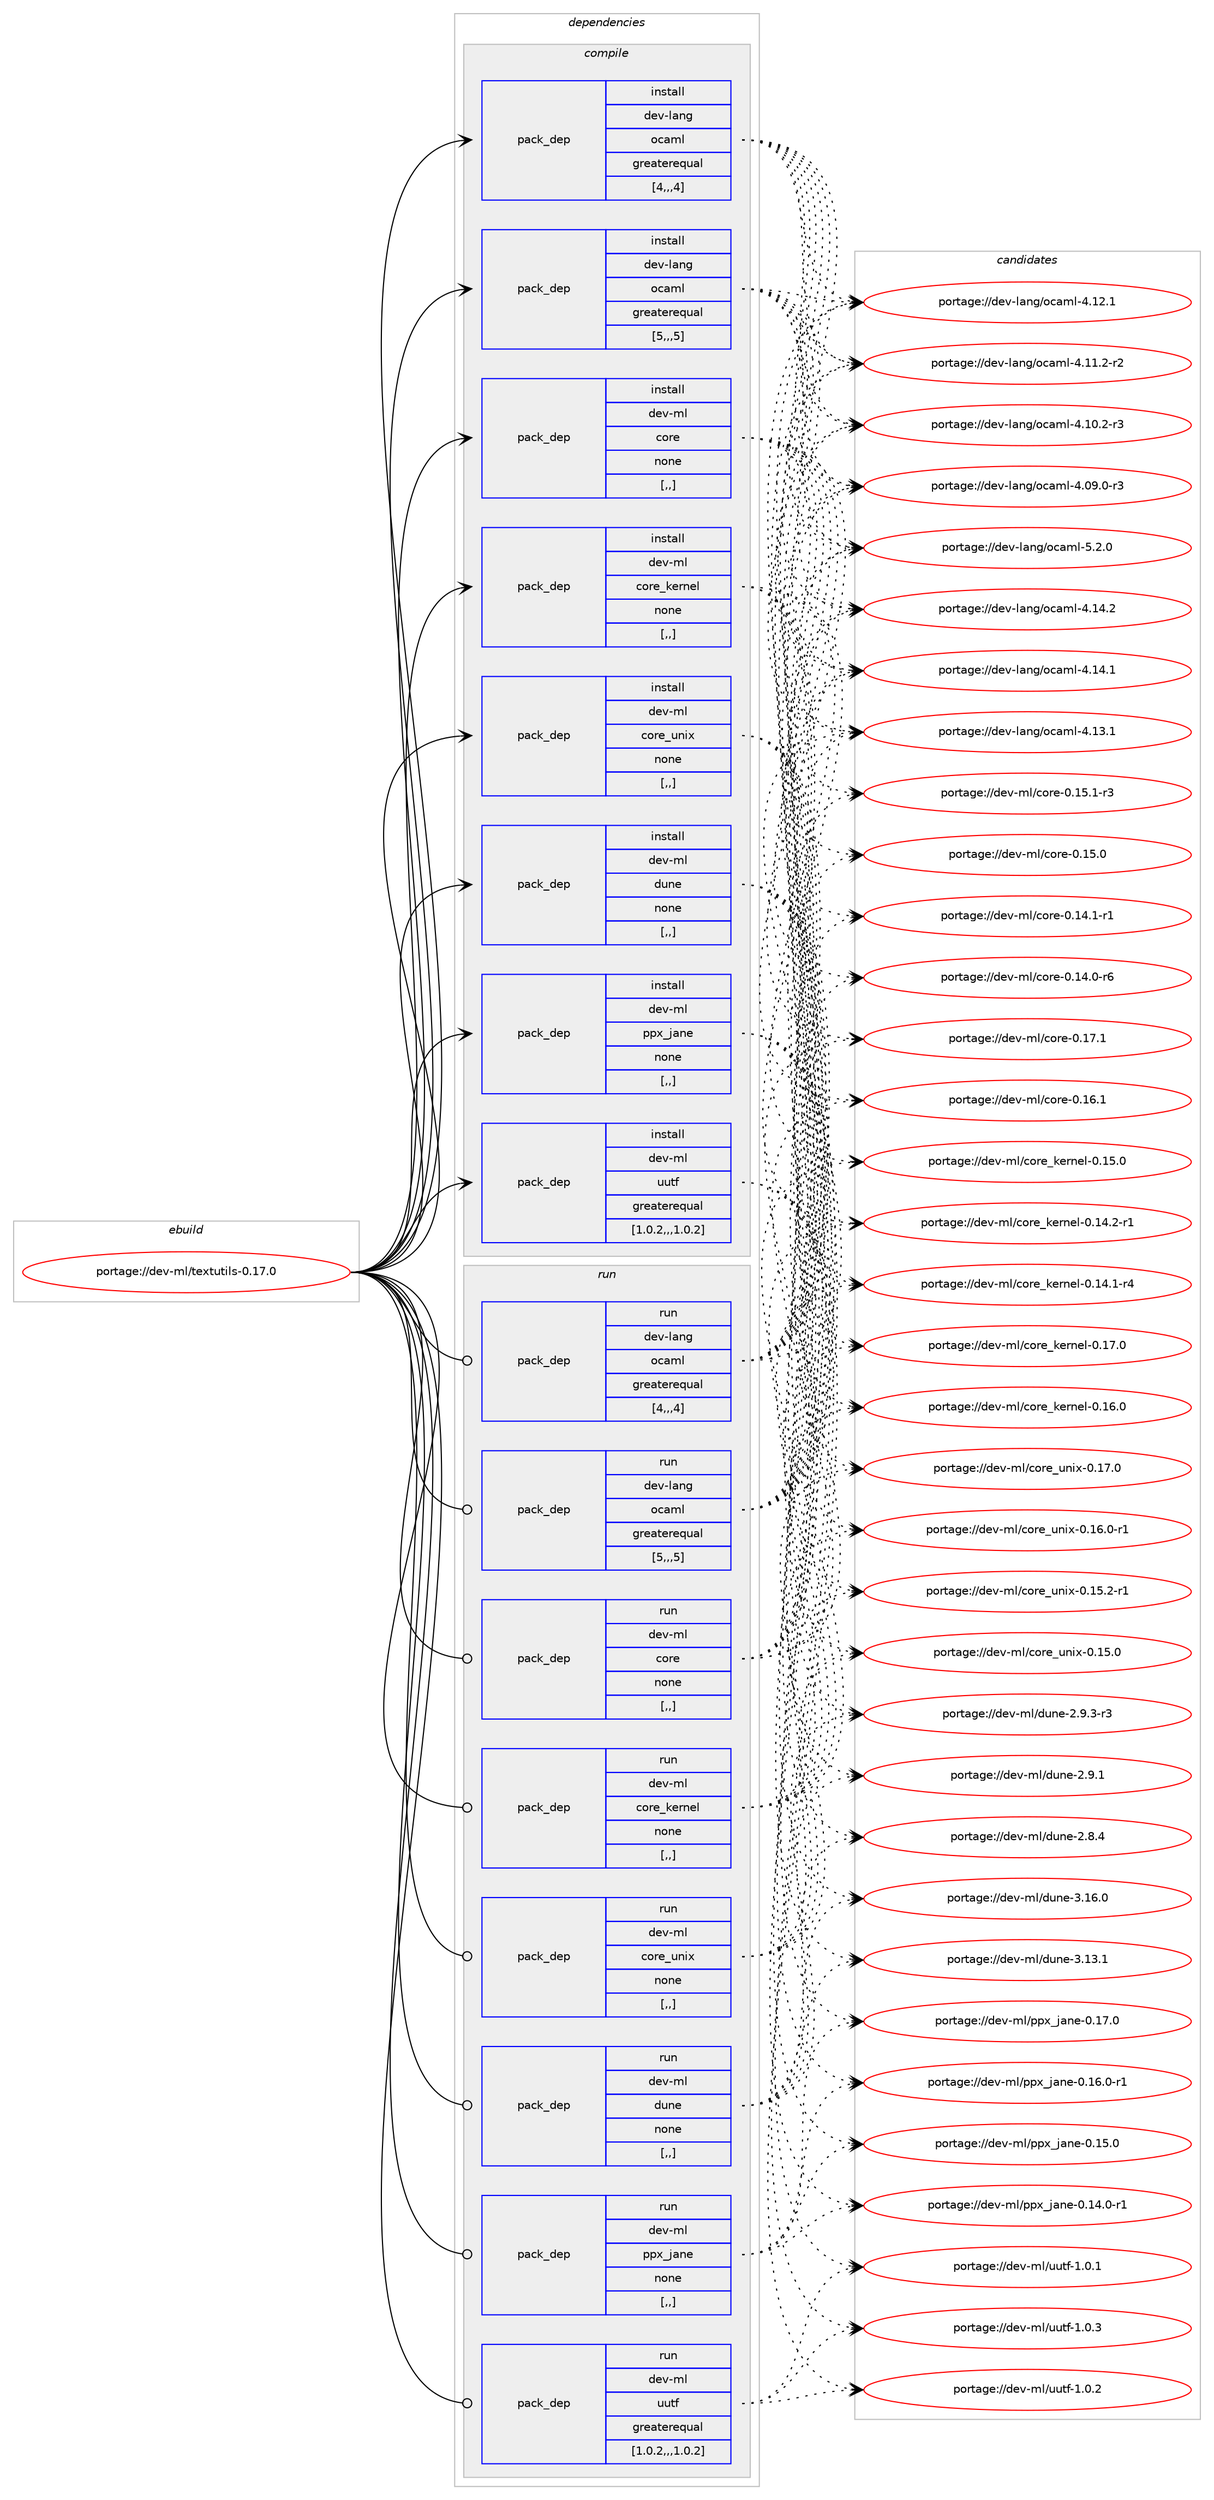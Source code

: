 digraph prolog {

# *************
# Graph options
# *************

newrank=true;
concentrate=true;
compound=true;
graph [rankdir=LR,fontname=Helvetica,fontsize=10,ranksep=1.5];#, ranksep=2.5, nodesep=0.2];
edge  [arrowhead=vee];
node  [fontname=Helvetica,fontsize=10];

# **********
# The ebuild
# **********

subgraph cluster_leftcol {
color=gray;
label=<<i>ebuild</i>>;
id [label="portage://dev-ml/textutils-0.17.0", color=red, width=4, href="../dev-ml/textutils-0.17.0.svg"];
}

# ****************
# The dependencies
# ****************

subgraph cluster_midcol {
color=gray;
label=<<i>dependencies</i>>;
subgraph cluster_compile {
fillcolor="#eeeeee";
style=filled;
label=<<i>compile</i>>;
subgraph pack454465 {
dependency619247 [label=<<TABLE BORDER="0" CELLBORDER="1" CELLSPACING="0" CELLPADDING="4" WIDTH="220"><TR><TD ROWSPAN="6" CELLPADDING="30">pack_dep</TD></TR><TR><TD WIDTH="110">install</TD></TR><TR><TD>dev-lang</TD></TR><TR><TD>ocaml</TD></TR><TR><TD>greaterequal</TD></TR><TR><TD>[4,,,4]</TD></TR></TABLE>>, shape=none, color=blue];
}
id:e -> dependency619247:w [weight=20,style="solid",arrowhead="vee"];
subgraph pack454466 {
dependency619248 [label=<<TABLE BORDER="0" CELLBORDER="1" CELLSPACING="0" CELLPADDING="4" WIDTH="220"><TR><TD ROWSPAN="6" CELLPADDING="30">pack_dep</TD></TR><TR><TD WIDTH="110">install</TD></TR><TR><TD>dev-lang</TD></TR><TR><TD>ocaml</TD></TR><TR><TD>greaterequal</TD></TR><TR><TD>[5,,,5]</TD></TR></TABLE>>, shape=none, color=blue];
}
id:e -> dependency619248:w [weight=20,style="solid",arrowhead="vee"];
subgraph pack454467 {
dependency619249 [label=<<TABLE BORDER="0" CELLBORDER="1" CELLSPACING="0" CELLPADDING="4" WIDTH="220"><TR><TD ROWSPAN="6" CELLPADDING="30">pack_dep</TD></TR><TR><TD WIDTH="110">install</TD></TR><TR><TD>dev-ml</TD></TR><TR><TD>core</TD></TR><TR><TD>none</TD></TR><TR><TD>[,,]</TD></TR></TABLE>>, shape=none, color=blue];
}
id:e -> dependency619249:w [weight=20,style="solid",arrowhead="vee"];
subgraph pack454468 {
dependency619250 [label=<<TABLE BORDER="0" CELLBORDER="1" CELLSPACING="0" CELLPADDING="4" WIDTH="220"><TR><TD ROWSPAN="6" CELLPADDING="30">pack_dep</TD></TR><TR><TD WIDTH="110">install</TD></TR><TR><TD>dev-ml</TD></TR><TR><TD>core_kernel</TD></TR><TR><TD>none</TD></TR><TR><TD>[,,]</TD></TR></TABLE>>, shape=none, color=blue];
}
id:e -> dependency619250:w [weight=20,style="solid",arrowhead="vee"];
subgraph pack454469 {
dependency619251 [label=<<TABLE BORDER="0" CELLBORDER="1" CELLSPACING="0" CELLPADDING="4" WIDTH="220"><TR><TD ROWSPAN="6" CELLPADDING="30">pack_dep</TD></TR><TR><TD WIDTH="110">install</TD></TR><TR><TD>dev-ml</TD></TR><TR><TD>core_unix</TD></TR><TR><TD>none</TD></TR><TR><TD>[,,]</TD></TR></TABLE>>, shape=none, color=blue];
}
id:e -> dependency619251:w [weight=20,style="solid",arrowhead="vee"];
subgraph pack454470 {
dependency619252 [label=<<TABLE BORDER="0" CELLBORDER="1" CELLSPACING="0" CELLPADDING="4" WIDTH="220"><TR><TD ROWSPAN="6" CELLPADDING="30">pack_dep</TD></TR><TR><TD WIDTH="110">install</TD></TR><TR><TD>dev-ml</TD></TR><TR><TD>dune</TD></TR><TR><TD>none</TD></TR><TR><TD>[,,]</TD></TR></TABLE>>, shape=none, color=blue];
}
id:e -> dependency619252:w [weight=20,style="solid",arrowhead="vee"];
subgraph pack454471 {
dependency619253 [label=<<TABLE BORDER="0" CELLBORDER="1" CELLSPACING="0" CELLPADDING="4" WIDTH="220"><TR><TD ROWSPAN="6" CELLPADDING="30">pack_dep</TD></TR><TR><TD WIDTH="110">install</TD></TR><TR><TD>dev-ml</TD></TR><TR><TD>ppx_jane</TD></TR><TR><TD>none</TD></TR><TR><TD>[,,]</TD></TR></TABLE>>, shape=none, color=blue];
}
id:e -> dependency619253:w [weight=20,style="solid",arrowhead="vee"];
subgraph pack454472 {
dependency619254 [label=<<TABLE BORDER="0" CELLBORDER="1" CELLSPACING="0" CELLPADDING="4" WIDTH="220"><TR><TD ROWSPAN="6" CELLPADDING="30">pack_dep</TD></TR><TR><TD WIDTH="110">install</TD></TR><TR><TD>dev-ml</TD></TR><TR><TD>uutf</TD></TR><TR><TD>greaterequal</TD></TR><TR><TD>[1.0.2,,,1.0.2]</TD></TR></TABLE>>, shape=none, color=blue];
}
id:e -> dependency619254:w [weight=20,style="solid",arrowhead="vee"];
}
subgraph cluster_compileandrun {
fillcolor="#eeeeee";
style=filled;
label=<<i>compile and run</i>>;
}
subgraph cluster_run {
fillcolor="#eeeeee";
style=filled;
label=<<i>run</i>>;
subgraph pack454473 {
dependency619255 [label=<<TABLE BORDER="0" CELLBORDER="1" CELLSPACING="0" CELLPADDING="4" WIDTH="220"><TR><TD ROWSPAN="6" CELLPADDING="30">pack_dep</TD></TR><TR><TD WIDTH="110">run</TD></TR><TR><TD>dev-lang</TD></TR><TR><TD>ocaml</TD></TR><TR><TD>greaterequal</TD></TR><TR><TD>[4,,,4]</TD></TR></TABLE>>, shape=none, color=blue];
}
id:e -> dependency619255:w [weight=20,style="solid",arrowhead="odot"];
subgraph pack454474 {
dependency619256 [label=<<TABLE BORDER="0" CELLBORDER="1" CELLSPACING="0" CELLPADDING="4" WIDTH="220"><TR><TD ROWSPAN="6" CELLPADDING="30">pack_dep</TD></TR><TR><TD WIDTH="110">run</TD></TR><TR><TD>dev-lang</TD></TR><TR><TD>ocaml</TD></TR><TR><TD>greaterequal</TD></TR><TR><TD>[5,,,5]</TD></TR></TABLE>>, shape=none, color=blue];
}
id:e -> dependency619256:w [weight=20,style="solid",arrowhead="odot"];
subgraph pack454475 {
dependency619257 [label=<<TABLE BORDER="0" CELLBORDER="1" CELLSPACING="0" CELLPADDING="4" WIDTH="220"><TR><TD ROWSPAN="6" CELLPADDING="30">pack_dep</TD></TR><TR><TD WIDTH="110">run</TD></TR><TR><TD>dev-ml</TD></TR><TR><TD>core</TD></TR><TR><TD>none</TD></TR><TR><TD>[,,]</TD></TR></TABLE>>, shape=none, color=blue];
}
id:e -> dependency619257:w [weight=20,style="solid",arrowhead="odot"];
subgraph pack454476 {
dependency619258 [label=<<TABLE BORDER="0" CELLBORDER="1" CELLSPACING="0" CELLPADDING="4" WIDTH="220"><TR><TD ROWSPAN="6" CELLPADDING="30">pack_dep</TD></TR><TR><TD WIDTH="110">run</TD></TR><TR><TD>dev-ml</TD></TR><TR><TD>core_kernel</TD></TR><TR><TD>none</TD></TR><TR><TD>[,,]</TD></TR></TABLE>>, shape=none, color=blue];
}
id:e -> dependency619258:w [weight=20,style="solid",arrowhead="odot"];
subgraph pack454477 {
dependency619259 [label=<<TABLE BORDER="0" CELLBORDER="1" CELLSPACING="0" CELLPADDING="4" WIDTH="220"><TR><TD ROWSPAN="6" CELLPADDING="30">pack_dep</TD></TR><TR><TD WIDTH="110">run</TD></TR><TR><TD>dev-ml</TD></TR><TR><TD>core_unix</TD></TR><TR><TD>none</TD></TR><TR><TD>[,,]</TD></TR></TABLE>>, shape=none, color=blue];
}
id:e -> dependency619259:w [weight=20,style="solid",arrowhead="odot"];
subgraph pack454478 {
dependency619260 [label=<<TABLE BORDER="0" CELLBORDER="1" CELLSPACING="0" CELLPADDING="4" WIDTH="220"><TR><TD ROWSPAN="6" CELLPADDING="30">pack_dep</TD></TR><TR><TD WIDTH="110">run</TD></TR><TR><TD>dev-ml</TD></TR><TR><TD>dune</TD></TR><TR><TD>none</TD></TR><TR><TD>[,,]</TD></TR></TABLE>>, shape=none, color=blue];
}
id:e -> dependency619260:w [weight=20,style="solid",arrowhead="odot"];
subgraph pack454479 {
dependency619261 [label=<<TABLE BORDER="0" CELLBORDER="1" CELLSPACING="0" CELLPADDING="4" WIDTH="220"><TR><TD ROWSPAN="6" CELLPADDING="30">pack_dep</TD></TR><TR><TD WIDTH="110">run</TD></TR><TR><TD>dev-ml</TD></TR><TR><TD>ppx_jane</TD></TR><TR><TD>none</TD></TR><TR><TD>[,,]</TD></TR></TABLE>>, shape=none, color=blue];
}
id:e -> dependency619261:w [weight=20,style="solid",arrowhead="odot"];
subgraph pack454480 {
dependency619262 [label=<<TABLE BORDER="0" CELLBORDER="1" CELLSPACING="0" CELLPADDING="4" WIDTH="220"><TR><TD ROWSPAN="6" CELLPADDING="30">pack_dep</TD></TR><TR><TD WIDTH="110">run</TD></TR><TR><TD>dev-ml</TD></TR><TR><TD>uutf</TD></TR><TR><TD>greaterequal</TD></TR><TR><TD>[1.0.2,,,1.0.2]</TD></TR></TABLE>>, shape=none, color=blue];
}
id:e -> dependency619262:w [weight=20,style="solid",arrowhead="odot"];
}
}

# **************
# The candidates
# **************

subgraph cluster_choices {
rank=same;
color=gray;
label=<<i>candidates</i>>;

subgraph choice454465 {
color=black;
nodesep=1;
choice1001011184510897110103471119997109108455346504648 [label="portage://dev-lang/ocaml-5.2.0", color=red, width=4,href="../dev-lang/ocaml-5.2.0.svg"];
choice100101118451089711010347111999710910845524649524650 [label="portage://dev-lang/ocaml-4.14.2", color=red, width=4,href="../dev-lang/ocaml-4.14.2.svg"];
choice100101118451089711010347111999710910845524649524649 [label="portage://dev-lang/ocaml-4.14.1", color=red, width=4,href="../dev-lang/ocaml-4.14.1.svg"];
choice100101118451089711010347111999710910845524649514649 [label="portage://dev-lang/ocaml-4.13.1", color=red, width=4,href="../dev-lang/ocaml-4.13.1.svg"];
choice100101118451089711010347111999710910845524649504649 [label="portage://dev-lang/ocaml-4.12.1", color=red, width=4,href="../dev-lang/ocaml-4.12.1.svg"];
choice1001011184510897110103471119997109108455246494946504511450 [label="portage://dev-lang/ocaml-4.11.2-r2", color=red, width=4,href="../dev-lang/ocaml-4.11.2-r2.svg"];
choice1001011184510897110103471119997109108455246494846504511451 [label="portage://dev-lang/ocaml-4.10.2-r3", color=red, width=4,href="../dev-lang/ocaml-4.10.2-r3.svg"];
choice1001011184510897110103471119997109108455246485746484511451 [label="portage://dev-lang/ocaml-4.09.0-r3", color=red, width=4,href="../dev-lang/ocaml-4.09.0-r3.svg"];
dependency619247:e -> choice1001011184510897110103471119997109108455346504648:w [style=dotted,weight="100"];
dependency619247:e -> choice100101118451089711010347111999710910845524649524650:w [style=dotted,weight="100"];
dependency619247:e -> choice100101118451089711010347111999710910845524649524649:w [style=dotted,weight="100"];
dependency619247:e -> choice100101118451089711010347111999710910845524649514649:w [style=dotted,weight="100"];
dependency619247:e -> choice100101118451089711010347111999710910845524649504649:w [style=dotted,weight="100"];
dependency619247:e -> choice1001011184510897110103471119997109108455246494946504511450:w [style=dotted,weight="100"];
dependency619247:e -> choice1001011184510897110103471119997109108455246494846504511451:w [style=dotted,weight="100"];
dependency619247:e -> choice1001011184510897110103471119997109108455246485746484511451:w [style=dotted,weight="100"];
}
subgraph choice454466 {
color=black;
nodesep=1;
choice1001011184510897110103471119997109108455346504648 [label="portage://dev-lang/ocaml-5.2.0", color=red, width=4,href="../dev-lang/ocaml-5.2.0.svg"];
choice100101118451089711010347111999710910845524649524650 [label="portage://dev-lang/ocaml-4.14.2", color=red, width=4,href="../dev-lang/ocaml-4.14.2.svg"];
choice100101118451089711010347111999710910845524649524649 [label="portage://dev-lang/ocaml-4.14.1", color=red, width=4,href="../dev-lang/ocaml-4.14.1.svg"];
choice100101118451089711010347111999710910845524649514649 [label="portage://dev-lang/ocaml-4.13.1", color=red, width=4,href="../dev-lang/ocaml-4.13.1.svg"];
choice100101118451089711010347111999710910845524649504649 [label="portage://dev-lang/ocaml-4.12.1", color=red, width=4,href="../dev-lang/ocaml-4.12.1.svg"];
choice1001011184510897110103471119997109108455246494946504511450 [label="portage://dev-lang/ocaml-4.11.2-r2", color=red, width=4,href="../dev-lang/ocaml-4.11.2-r2.svg"];
choice1001011184510897110103471119997109108455246494846504511451 [label="portage://dev-lang/ocaml-4.10.2-r3", color=red, width=4,href="../dev-lang/ocaml-4.10.2-r3.svg"];
choice1001011184510897110103471119997109108455246485746484511451 [label="portage://dev-lang/ocaml-4.09.0-r3", color=red, width=4,href="../dev-lang/ocaml-4.09.0-r3.svg"];
dependency619248:e -> choice1001011184510897110103471119997109108455346504648:w [style=dotted,weight="100"];
dependency619248:e -> choice100101118451089711010347111999710910845524649524650:w [style=dotted,weight="100"];
dependency619248:e -> choice100101118451089711010347111999710910845524649524649:w [style=dotted,weight="100"];
dependency619248:e -> choice100101118451089711010347111999710910845524649514649:w [style=dotted,weight="100"];
dependency619248:e -> choice100101118451089711010347111999710910845524649504649:w [style=dotted,weight="100"];
dependency619248:e -> choice1001011184510897110103471119997109108455246494946504511450:w [style=dotted,weight="100"];
dependency619248:e -> choice1001011184510897110103471119997109108455246494846504511451:w [style=dotted,weight="100"];
dependency619248:e -> choice1001011184510897110103471119997109108455246485746484511451:w [style=dotted,weight="100"];
}
subgraph choice454467 {
color=black;
nodesep=1;
choice10010111845109108479911111410145484649554649 [label="portage://dev-ml/core-0.17.1", color=red, width=4,href="../dev-ml/core-0.17.1.svg"];
choice10010111845109108479911111410145484649544649 [label="portage://dev-ml/core-0.16.1", color=red, width=4,href="../dev-ml/core-0.16.1.svg"];
choice100101118451091084799111114101454846495346494511451 [label="portage://dev-ml/core-0.15.1-r3", color=red, width=4,href="../dev-ml/core-0.15.1-r3.svg"];
choice10010111845109108479911111410145484649534648 [label="portage://dev-ml/core-0.15.0", color=red, width=4,href="../dev-ml/core-0.15.0.svg"];
choice100101118451091084799111114101454846495246494511449 [label="portage://dev-ml/core-0.14.1-r1", color=red, width=4,href="../dev-ml/core-0.14.1-r1.svg"];
choice100101118451091084799111114101454846495246484511454 [label="portage://dev-ml/core-0.14.0-r6", color=red, width=4,href="../dev-ml/core-0.14.0-r6.svg"];
dependency619249:e -> choice10010111845109108479911111410145484649554649:w [style=dotted,weight="100"];
dependency619249:e -> choice10010111845109108479911111410145484649544649:w [style=dotted,weight="100"];
dependency619249:e -> choice100101118451091084799111114101454846495346494511451:w [style=dotted,weight="100"];
dependency619249:e -> choice10010111845109108479911111410145484649534648:w [style=dotted,weight="100"];
dependency619249:e -> choice100101118451091084799111114101454846495246494511449:w [style=dotted,weight="100"];
dependency619249:e -> choice100101118451091084799111114101454846495246484511454:w [style=dotted,weight="100"];
}
subgraph choice454468 {
color=black;
nodesep=1;
choice1001011184510910847991111141019510710111411010110845484649554648 [label="portage://dev-ml/core_kernel-0.17.0", color=red, width=4,href="../dev-ml/core_kernel-0.17.0.svg"];
choice1001011184510910847991111141019510710111411010110845484649544648 [label="portage://dev-ml/core_kernel-0.16.0", color=red, width=4,href="../dev-ml/core_kernel-0.16.0.svg"];
choice1001011184510910847991111141019510710111411010110845484649534648 [label="portage://dev-ml/core_kernel-0.15.0", color=red, width=4,href="../dev-ml/core_kernel-0.15.0.svg"];
choice10010111845109108479911111410195107101114110101108454846495246504511449 [label="portage://dev-ml/core_kernel-0.14.2-r1", color=red, width=4,href="../dev-ml/core_kernel-0.14.2-r1.svg"];
choice10010111845109108479911111410195107101114110101108454846495246494511452 [label="portage://dev-ml/core_kernel-0.14.1-r4", color=red, width=4,href="../dev-ml/core_kernel-0.14.1-r4.svg"];
dependency619250:e -> choice1001011184510910847991111141019510710111411010110845484649554648:w [style=dotted,weight="100"];
dependency619250:e -> choice1001011184510910847991111141019510710111411010110845484649544648:w [style=dotted,weight="100"];
dependency619250:e -> choice1001011184510910847991111141019510710111411010110845484649534648:w [style=dotted,weight="100"];
dependency619250:e -> choice10010111845109108479911111410195107101114110101108454846495246504511449:w [style=dotted,weight="100"];
dependency619250:e -> choice10010111845109108479911111410195107101114110101108454846495246494511452:w [style=dotted,weight="100"];
}
subgraph choice454469 {
color=black;
nodesep=1;
choice1001011184510910847991111141019511711010512045484649554648 [label="portage://dev-ml/core_unix-0.17.0", color=red, width=4,href="../dev-ml/core_unix-0.17.0.svg"];
choice10010111845109108479911111410195117110105120454846495446484511449 [label="portage://dev-ml/core_unix-0.16.0-r1", color=red, width=4,href="../dev-ml/core_unix-0.16.0-r1.svg"];
choice10010111845109108479911111410195117110105120454846495346504511449 [label="portage://dev-ml/core_unix-0.15.2-r1", color=red, width=4,href="../dev-ml/core_unix-0.15.2-r1.svg"];
choice1001011184510910847991111141019511711010512045484649534648 [label="portage://dev-ml/core_unix-0.15.0", color=red, width=4,href="../dev-ml/core_unix-0.15.0.svg"];
dependency619251:e -> choice1001011184510910847991111141019511711010512045484649554648:w [style=dotted,weight="100"];
dependency619251:e -> choice10010111845109108479911111410195117110105120454846495446484511449:w [style=dotted,weight="100"];
dependency619251:e -> choice10010111845109108479911111410195117110105120454846495346504511449:w [style=dotted,weight="100"];
dependency619251:e -> choice1001011184510910847991111141019511711010512045484649534648:w [style=dotted,weight="100"];
}
subgraph choice454470 {
color=black;
nodesep=1;
choice100101118451091084710011711010145514649544648 [label="portage://dev-ml/dune-3.16.0", color=red, width=4,href="../dev-ml/dune-3.16.0.svg"];
choice100101118451091084710011711010145514649514649 [label="portage://dev-ml/dune-3.13.1", color=red, width=4,href="../dev-ml/dune-3.13.1.svg"];
choice10010111845109108471001171101014550465746514511451 [label="portage://dev-ml/dune-2.9.3-r3", color=red, width=4,href="../dev-ml/dune-2.9.3-r3.svg"];
choice1001011184510910847100117110101455046574649 [label="portage://dev-ml/dune-2.9.1", color=red, width=4,href="../dev-ml/dune-2.9.1.svg"];
choice1001011184510910847100117110101455046564652 [label="portage://dev-ml/dune-2.8.4", color=red, width=4,href="../dev-ml/dune-2.8.4.svg"];
dependency619252:e -> choice100101118451091084710011711010145514649544648:w [style=dotted,weight="100"];
dependency619252:e -> choice100101118451091084710011711010145514649514649:w [style=dotted,weight="100"];
dependency619252:e -> choice10010111845109108471001171101014550465746514511451:w [style=dotted,weight="100"];
dependency619252:e -> choice1001011184510910847100117110101455046574649:w [style=dotted,weight="100"];
dependency619252:e -> choice1001011184510910847100117110101455046564652:w [style=dotted,weight="100"];
}
subgraph choice454471 {
color=black;
nodesep=1;
choice1001011184510910847112112120951069711010145484649554648 [label="portage://dev-ml/ppx_jane-0.17.0", color=red, width=4,href="../dev-ml/ppx_jane-0.17.0.svg"];
choice10010111845109108471121121209510697110101454846495446484511449 [label="portage://dev-ml/ppx_jane-0.16.0-r1", color=red, width=4,href="../dev-ml/ppx_jane-0.16.0-r1.svg"];
choice1001011184510910847112112120951069711010145484649534648 [label="portage://dev-ml/ppx_jane-0.15.0", color=red, width=4,href="../dev-ml/ppx_jane-0.15.0.svg"];
choice10010111845109108471121121209510697110101454846495246484511449 [label="portage://dev-ml/ppx_jane-0.14.0-r1", color=red, width=4,href="../dev-ml/ppx_jane-0.14.0-r1.svg"];
dependency619253:e -> choice1001011184510910847112112120951069711010145484649554648:w [style=dotted,weight="100"];
dependency619253:e -> choice10010111845109108471121121209510697110101454846495446484511449:w [style=dotted,weight="100"];
dependency619253:e -> choice1001011184510910847112112120951069711010145484649534648:w [style=dotted,weight="100"];
dependency619253:e -> choice10010111845109108471121121209510697110101454846495246484511449:w [style=dotted,weight="100"];
}
subgraph choice454472 {
color=black;
nodesep=1;
choice1001011184510910847117117116102454946484651 [label="portage://dev-ml/uutf-1.0.3", color=red, width=4,href="../dev-ml/uutf-1.0.3.svg"];
choice1001011184510910847117117116102454946484650 [label="portage://dev-ml/uutf-1.0.2", color=red, width=4,href="../dev-ml/uutf-1.0.2.svg"];
choice1001011184510910847117117116102454946484649 [label="portage://dev-ml/uutf-1.0.1", color=red, width=4,href="../dev-ml/uutf-1.0.1.svg"];
dependency619254:e -> choice1001011184510910847117117116102454946484651:w [style=dotted,weight="100"];
dependency619254:e -> choice1001011184510910847117117116102454946484650:w [style=dotted,weight="100"];
dependency619254:e -> choice1001011184510910847117117116102454946484649:w [style=dotted,weight="100"];
}
subgraph choice454473 {
color=black;
nodesep=1;
choice1001011184510897110103471119997109108455346504648 [label="portage://dev-lang/ocaml-5.2.0", color=red, width=4,href="../dev-lang/ocaml-5.2.0.svg"];
choice100101118451089711010347111999710910845524649524650 [label="portage://dev-lang/ocaml-4.14.2", color=red, width=4,href="../dev-lang/ocaml-4.14.2.svg"];
choice100101118451089711010347111999710910845524649524649 [label="portage://dev-lang/ocaml-4.14.1", color=red, width=4,href="../dev-lang/ocaml-4.14.1.svg"];
choice100101118451089711010347111999710910845524649514649 [label="portage://dev-lang/ocaml-4.13.1", color=red, width=4,href="../dev-lang/ocaml-4.13.1.svg"];
choice100101118451089711010347111999710910845524649504649 [label="portage://dev-lang/ocaml-4.12.1", color=red, width=4,href="../dev-lang/ocaml-4.12.1.svg"];
choice1001011184510897110103471119997109108455246494946504511450 [label="portage://dev-lang/ocaml-4.11.2-r2", color=red, width=4,href="../dev-lang/ocaml-4.11.2-r2.svg"];
choice1001011184510897110103471119997109108455246494846504511451 [label="portage://dev-lang/ocaml-4.10.2-r3", color=red, width=4,href="../dev-lang/ocaml-4.10.2-r3.svg"];
choice1001011184510897110103471119997109108455246485746484511451 [label="portage://dev-lang/ocaml-4.09.0-r3", color=red, width=4,href="../dev-lang/ocaml-4.09.0-r3.svg"];
dependency619255:e -> choice1001011184510897110103471119997109108455346504648:w [style=dotted,weight="100"];
dependency619255:e -> choice100101118451089711010347111999710910845524649524650:w [style=dotted,weight="100"];
dependency619255:e -> choice100101118451089711010347111999710910845524649524649:w [style=dotted,weight="100"];
dependency619255:e -> choice100101118451089711010347111999710910845524649514649:w [style=dotted,weight="100"];
dependency619255:e -> choice100101118451089711010347111999710910845524649504649:w [style=dotted,weight="100"];
dependency619255:e -> choice1001011184510897110103471119997109108455246494946504511450:w [style=dotted,weight="100"];
dependency619255:e -> choice1001011184510897110103471119997109108455246494846504511451:w [style=dotted,weight="100"];
dependency619255:e -> choice1001011184510897110103471119997109108455246485746484511451:w [style=dotted,weight="100"];
}
subgraph choice454474 {
color=black;
nodesep=1;
choice1001011184510897110103471119997109108455346504648 [label="portage://dev-lang/ocaml-5.2.0", color=red, width=4,href="../dev-lang/ocaml-5.2.0.svg"];
choice100101118451089711010347111999710910845524649524650 [label="portage://dev-lang/ocaml-4.14.2", color=red, width=4,href="../dev-lang/ocaml-4.14.2.svg"];
choice100101118451089711010347111999710910845524649524649 [label="portage://dev-lang/ocaml-4.14.1", color=red, width=4,href="../dev-lang/ocaml-4.14.1.svg"];
choice100101118451089711010347111999710910845524649514649 [label="portage://dev-lang/ocaml-4.13.1", color=red, width=4,href="../dev-lang/ocaml-4.13.1.svg"];
choice100101118451089711010347111999710910845524649504649 [label="portage://dev-lang/ocaml-4.12.1", color=red, width=4,href="../dev-lang/ocaml-4.12.1.svg"];
choice1001011184510897110103471119997109108455246494946504511450 [label="portage://dev-lang/ocaml-4.11.2-r2", color=red, width=4,href="../dev-lang/ocaml-4.11.2-r2.svg"];
choice1001011184510897110103471119997109108455246494846504511451 [label="portage://dev-lang/ocaml-4.10.2-r3", color=red, width=4,href="../dev-lang/ocaml-4.10.2-r3.svg"];
choice1001011184510897110103471119997109108455246485746484511451 [label="portage://dev-lang/ocaml-4.09.0-r3", color=red, width=4,href="../dev-lang/ocaml-4.09.0-r3.svg"];
dependency619256:e -> choice1001011184510897110103471119997109108455346504648:w [style=dotted,weight="100"];
dependency619256:e -> choice100101118451089711010347111999710910845524649524650:w [style=dotted,weight="100"];
dependency619256:e -> choice100101118451089711010347111999710910845524649524649:w [style=dotted,weight="100"];
dependency619256:e -> choice100101118451089711010347111999710910845524649514649:w [style=dotted,weight="100"];
dependency619256:e -> choice100101118451089711010347111999710910845524649504649:w [style=dotted,weight="100"];
dependency619256:e -> choice1001011184510897110103471119997109108455246494946504511450:w [style=dotted,weight="100"];
dependency619256:e -> choice1001011184510897110103471119997109108455246494846504511451:w [style=dotted,weight="100"];
dependency619256:e -> choice1001011184510897110103471119997109108455246485746484511451:w [style=dotted,weight="100"];
}
subgraph choice454475 {
color=black;
nodesep=1;
choice10010111845109108479911111410145484649554649 [label="portage://dev-ml/core-0.17.1", color=red, width=4,href="../dev-ml/core-0.17.1.svg"];
choice10010111845109108479911111410145484649544649 [label="portage://dev-ml/core-0.16.1", color=red, width=4,href="../dev-ml/core-0.16.1.svg"];
choice100101118451091084799111114101454846495346494511451 [label="portage://dev-ml/core-0.15.1-r3", color=red, width=4,href="../dev-ml/core-0.15.1-r3.svg"];
choice10010111845109108479911111410145484649534648 [label="portage://dev-ml/core-0.15.0", color=red, width=4,href="../dev-ml/core-0.15.0.svg"];
choice100101118451091084799111114101454846495246494511449 [label="portage://dev-ml/core-0.14.1-r1", color=red, width=4,href="../dev-ml/core-0.14.1-r1.svg"];
choice100101118451091084799111114101454846495246484511454 [label="portage://dev-ml/core-0.14.0-r6", color=red, width=4,href="../dev-ml/core-0.14.0-r6.svg"];
dependency619257:e -> choice10010111845109108479911111410145484649554649:w [style=dotted,weight="100"];
dependency619257:e -> choice10010111845109108479911111410145484649544649:w [style=dotted,weight="100"];
dependency619257:e -> choice100101118451091084799111114101454846495346494511451:w [style=dotted,weight="100"];
dependency619257:e -> choice10010111845109108479911111410145484649534648:w [style=dotted,weight="100"];
dependency619257:e -> choice100101118451091084799111114101454846495246494511449:w [style=dotted,weight="100"];
dependency619257:e -> choice100101118451091084799111114101454846495246484511454:w [style=dotted,weight="100"];
}
subgraph choice454476 {
color=black;
nodesep=1;
choice1001011184510910847991111141019510710111411010110845484649554648 [label="portage://dev-ml/core_kernel-0.17.0", color=red, width=4,href="../dev-ml/core_kernel-0.17.0.svg"];
choice1001011184510910847991111141019510710111411010110845484649544648 [label="portage://dev-ml/core_kernel-0.16.0", color=red, width=4,href="../dev-ml/core_kernel-0.16.0.svg"];
choice1001011184510910847991111141019510710111411010110845484649534648 [label="portage://dev-ml/core_kernel-0.15.0", color=red, width=4,href="../dev-ml/core_kernel-0.15.0.svg"];
choice10010111845109108479911111410195107101114110101108454846495246504511449 [label="portage://dev-ml/core_kernel-0.14.2-r1", color=red, width=4,href="../dev-ml/core_kernel-0.14.2-r1.svg"];
choice10010111845109108479911111410195107101114110101108454846495246494511452 [label="portage://dev-ml/core_kernel-0.14.1-r4", color=red, width=4,href="../dev-ml/core_kernel-0.14.1-r4.svg"];
dependency619258:e -> choice1001011184510910847991111141019510710111411010110845484649554648:w [style=dotted,weight="100"];
dependency619258:e -> choice1001011184510910847991111141019510710111411010110845484649544648:w [style=dotted,weight="100"];
dependency619258:e -> choice1001011184510910847991111141019510710111411010110845484649534648:w [style=dotted,weight="100"];
dependency619258:e -> choice10010111845109108479911111410195107101114110101108454846495246504511449:w [style=dotted,weight="100"];
dependency619258:e -> choice10010111845109108479911111410195107101114110101108454846495246494511452:w [style=dotted,weight="100"];
}
subgraph choice454477 {
color=black;
nodesep=1;
choice1001011184510910847991111141019511711010512045484649554648 [label="portage://dev-ml/core_unix-0.17.0", color=red, width=4,href="../dev-ml/core_unix-0.17.0.svg"];
choice10010111845109108479911111410195117110105120454846495446484511449 [label="portage://dev-ml/core_unix-0.16.0-r1", color=red, width=4,href="../dev-ml/core_unix-0.16.0-r1.svg"];
choice10010111845109108479911111410195117110105120454846495346504511449 [label="portage://dev-ml/core_unix-0.15.2-r1", color=red, width=4,href="../dev-ml/core_unix-0.15.2-r1.svg"];
choice1001011184510910847991111141019511711010512045484649534648 [label="portage://dev-ml/core_unix-0.15.0", color=red, width=4,href="../dev-ml/core_unix-0.15.0.svg"];
dependency619259:e -> choice1001011184510910847991111141019511711010512045484649554648:w [style=dotted,weight="100"];
dependency619259:e -> choice10010111845109108479911111410195117110105120454846495446484511449:w [style=dotted,weight="100"];
dependency619259:e -> choice10010111845109108479911111410195117110105120454846495346504511449:w [style=dotted,weight="100"];
dependency619259:e -> choice1001011184510910847991111141019511711010512045484649534648:w [style=dotted,weight="100"];
}
subgraph choice454478 {
color=black;
nodesep=1;
choice100101118451091084710011711010145514649544648 [label="portage://dev-ml/dune-3.16.0", color=red, width=4,href="../dev-ml/dune-3.16.0.svg"];
choice100101118451091084710011711010145514649514649 [label="portage://dev-ml/dune-3.13.1", color=red, width=4,href="../dev-ml/dune-3.13.1.svg"];
choice10010111845109108471001171101014550465746514511451 [label="portage://dev-ml/dune-2.9.3-r3", color=red, width=4,href="../dev-ml/dune-2.9.3-r3.svg"];
choice1001011184510910847100117110101455046574649 [label="portage://dev-ml/dune-2.9.1", color=red, width=4,href="../dev-ml/dune-2.9.1.svg"];
choice1001011184510910847100117110101455046564652 [label="portage://dev-ml/dune-2.8.4", color=red, width=4,href="../dev-ml/dune-2.8.4.svg"];
dependency619260:e -> choice100101118451091084710011711010145514649544648:w [style=dotted,weight="100"];
dependency619260:e -> choice100101118451091084710011711010145514649514649:w [style=dotted,weight="100"];
dependency619260:e -> choice10010111845109108471001171101014550465746514511451:w [style=dotted,weight="100"];
dependency619260:e -> choice1001011184510910847100117110101455046574649:w [style=dotted,weight="100"];
dependency619260:e -> choice1001011184510910847100117110101455046564652:w [style=dotted,weight="100"];
}
subgraph choice454479 {
color=black;
nodesep=1;
choice1001011184510910847112112120951069711010145484649554648 [label="portage://dev-ml/ppx_jane-0.17.0", color=red, width=4,href="../dev-ml/ppx_jane-0.17.0.svg"];
choice10010111845109108471121121209510697110101454846495446484511449 [label="portage://dev-ml/ppx_jane-0.16.0-r1", color=red, width=4,href="../dev-ml/ppx_jane-0.16.0-r1.svg"];
choice1001011184510910847112112120951069711010145484649534648 [label="portage://dev-ml/ppx_jane-0.15.0", color=red, width=4,href="../dev-ml/ppx_jane-0.15.0.svg"];
choice10010111845109108471121121209510697110101454846495246484511449 [label="portage://dev-ml/ppx_jane-0.14.0-r1", color=red, width=4,href="../dev-ml/ppx_jane-0.14.0-r1.svg"];
dependency619261:e -> choice1001011184510910847112112120951069711010145484649554648:w [style=dotted,weight="100"];
dependency619261:e -> choice10010111845109108471121121209510697110101454846495446484511449:w [style=dotted,weight="100"];
dependency619261:e -> choice1001011184510910847112112120951069711010145484649534648:w [style=dotted,weight="100"];
dependency619261:e -> choice10010111845109108471121121209510697110101454846495246484511449:w [style=dotted,weight="100"];
}
subgraph choice454480 {
color=black;
nodesep=1;
choice1001011184510910847117117116102454946484651 [label="portage://dev-ml/uutf-1.0.3", color=red, width=4,href="../dev-ml/uutf-1.0.3.svg"];
choice1001011184510910847117117116102454946484650 [label="portage://dev-ml/uutf-1.0.2", color=red, width=4,href="../dev-ml/uutf-1.0.2.svg"];
choice1001011184510910847117117116102454946484649 [label="portage://dev-ml/uutf-1.0.1", color=red, width=4,href="../dev-ml/uutf-1.0.1.svg"];
dependency619262:e -> choice1001011184510910847117117116102454946484651:w [style=dotted,weight="100"];
dependency619262:e -> choice1001011184510910847117117116102454946484650:w [style=dotted,weight="100"];
dependency619262:e -> choice1001011184510910847117117116102454946484649:w [style=dotted,weight="100"];
}
}

}
